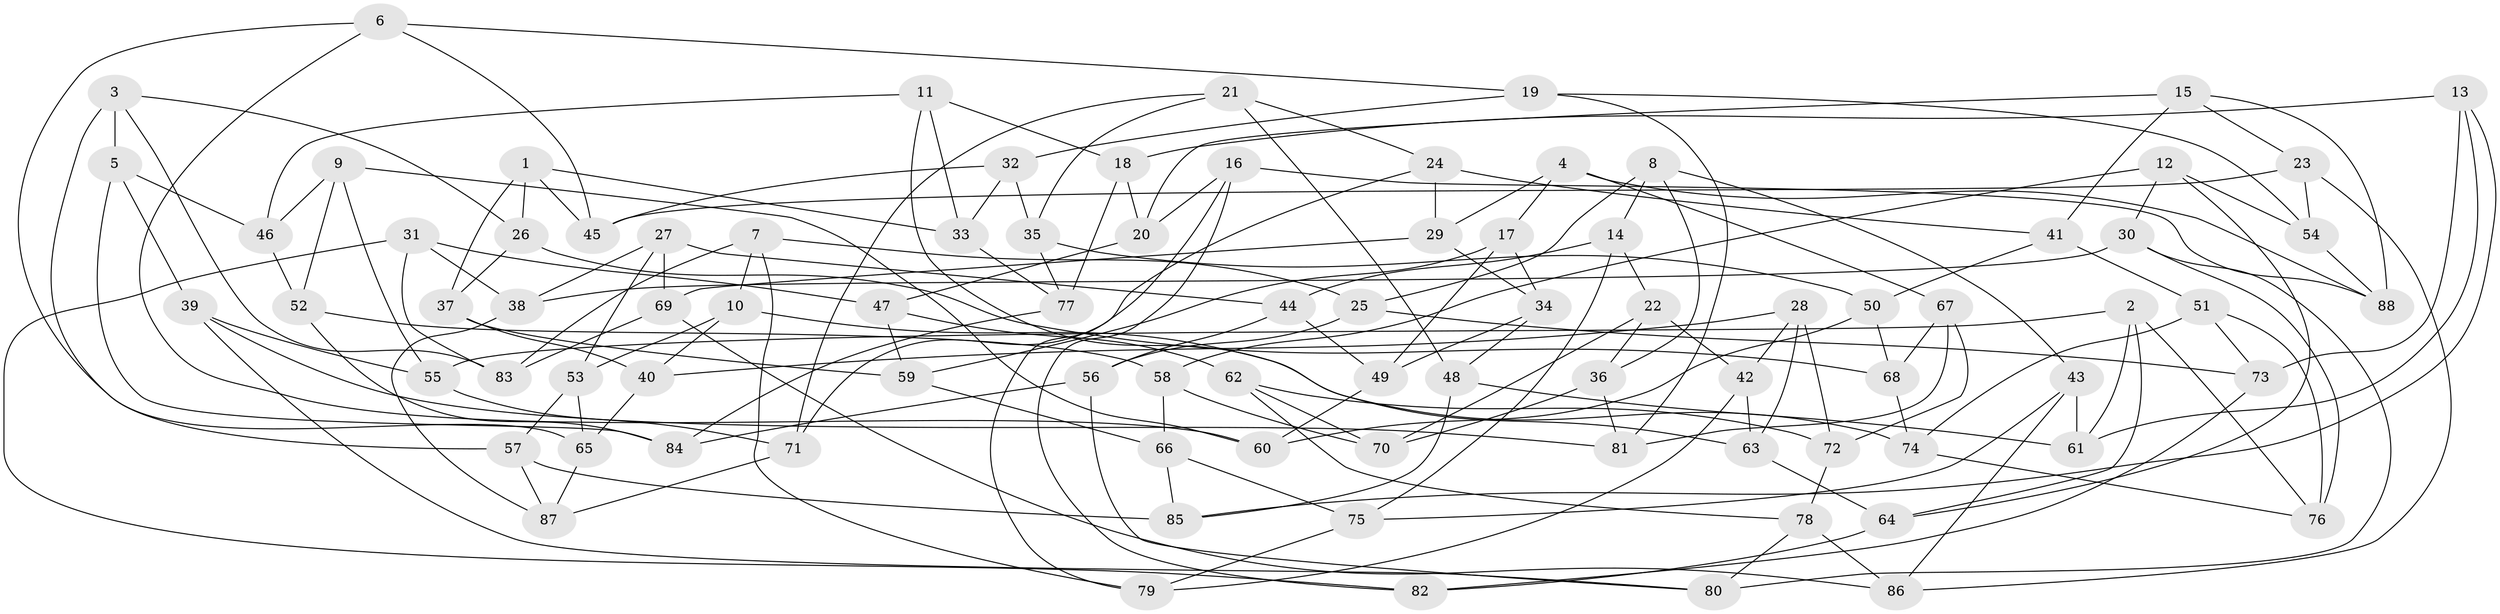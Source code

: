 // coarse degree distribution, {5: 0.25, 4: 0.3076923076923077, 6: 0.4230769230769231, 3: 0.019230769230769232}
// Generated by graph-tools (version 1.1) at 2025/24/03/03/25 07:24:26]
// undirected, 88 vertices, 176 edges
graph export_dot {
graph [start="1"]
  node [color=gray90,style=filled];
  1;
  2;
  3;
  4;
  5;
  6;
  7;
  8;
  9;
  10;
  11;
  12;
  13;
  14;
  15;
  16;
  17;
  18;
  19;
  20;
  21;
  22;
  23;
  24;
  25;
  26;
  27;
  28;
  29;
  30;
  31;
  32;
  33;
  34;
  35;
  36;
  37;
  38;
  39;
  40;
  41;
  42;
  43;
  44;
  45;
  46;
  47;
  48;
  49;
  50;
  51;
  52;
  53;
  54;
  55;
  56;
  57;
  58;
  59;
  60;
  61;
  62;
  63;
  64;
  65;
  66;
  67;
  68;
  69;
  70;
  71;
  72;
  73;
  74;
  75;
  76;
  77;
  78;
  79;
  80;
  81;
  82;
  83;
  84;
  85;
  86;
  87;
  88;
  1 -- 45;
  1 -- 33;
  1 -- 37;
  1 -- 26;
  2 -- 61;
  2 -- 64;
  2 -- 55;
  2 -- 76;
  3 -- 5;
  3 -- 57;
  3 -- 26;
  3 -- 83;
  4 -- 17;
  4 -- 67;
  4 -- 88;
  4 -- 29;
  5 -- 46;
  5 -- 39;
  5 -- 84;
  6 -- 60;
  6 -- 65;
  6 -- 45;
  6 -- 19;
  7 -- 79;
  7 -- 10;
  7 -- 83;
  7 -- 25;
  8 -- 43;
  8 -- 25;
  8 -- 14;
  8 -- 36;
  9 -- 46;
  9 -- 52;
  9 -- 55;
  9 -- 60;
  10 -- 74;
  10 -- 40;
  10 -- 53;
  11 -- 33;
  11 -- 63;
  11 -- 18;
  11 -- 46;
  12 -- 30;
  12 -- 58;
  12 -- 64;
  12 -- 54;
  13 -- 18;
  13 -- 61;
  13 -- 85;
  13 -- 73;
  14 -- 22;
  14 -- 75;
  14 -- 44;
  15 -- 20;
  15 -- 88;
  15 -- 41;
  15 -- 23;
  16 -- 82;
  16 -- 88;
  16 -- 20;
  16 -- 79;
  17 -- 34;
  17 -- 59;
  17 -- 49;
  18 -- 20;
  18 -- 77;
  19 -- 32;
  19 -- 54;
  19 -- 81;
  20 -- 47;
  21 -- 24;
  21 -- 35;
  21 -- 48;
  21 -- 71;
  22 -- 42;
  22 -- 70;
  22 -- 36;
  23 -- 54;
  23 -- 86;
  23 -- 45;
  24 -- 71;
  24 -- 29;
  24 -- 41;
  25 -- 73;
  25 -- 56;
  26 -- 68;
  26 -- 37;
  27 -- 44;
  27 -- 53;
  27 -- 69;
  27 -- 38;
  28 -- 42;
  28 -- 72;
  28 -- 63;
  28 -- 40;
  29 -- 34;
  29 -- 69;
  30 -- 76;
  30 -- 80;
  30 -- 38;
  31 -- 82;
  31 -- 83;
  31 -- 38;
  31 -- 47;
  32 -- 33;
  32 -- 45;
  32 -- 35;
  33 -- 77;
  34 -- 49;
  34 -- 48;
  35 -- 50;
  35 -- 77;
  36 -- 70;
  36 -- 81;
  37 -- 40;
  37 -- 59;
  38 -- 87;
  39 -- 81;
  39 -- 55;
  39 -- 80;
  40 -- 65;
  41 -- 50;
  41 -- 51;
  42 -- 79;
  42 -- 63;
  43 -- 75;
  43 -- 61;
  43 -- 86;
  44 -- 49;
  44 -- 56;
  46 -- 52;
  47 -- 59;
  47 -- 62;
  48 -- 61;
  48 -- 85;
  49 -- 60;
  50 -- 68;
  50 -- 60;
  51 -- 76;
  51 -- 74;
  51 -- 73;
  52 -- 58;
  52 -- 84;
  53 -- 65;
  53 -- 57;
  54 -- 88;
  55 -- 71;
  56 -- 80;
  56 -- 84;
  57 -- 85;
  57 -- 87;
  58 -- 70;
  58 -- 66;
  59 -- 66;
  62 -- 78;
  62 -- 72;
  62 -- 70;
  63 -- 64;
  64 -- 82;
  65 -- 87;
  66 -- 75;
  66 -- 85;
  67 -- 81;
  67 -- 68;
  67 -- 72;
  68 -- 74;
  69 -- 86;
  69 -- 83;
  71 -- 87;
  72 -- 78;
  73 -- 82;
  74 -- 76;
  75 -- 79;
  77 -- 84;
  78 -- 80;
  78 -- 86;
}
